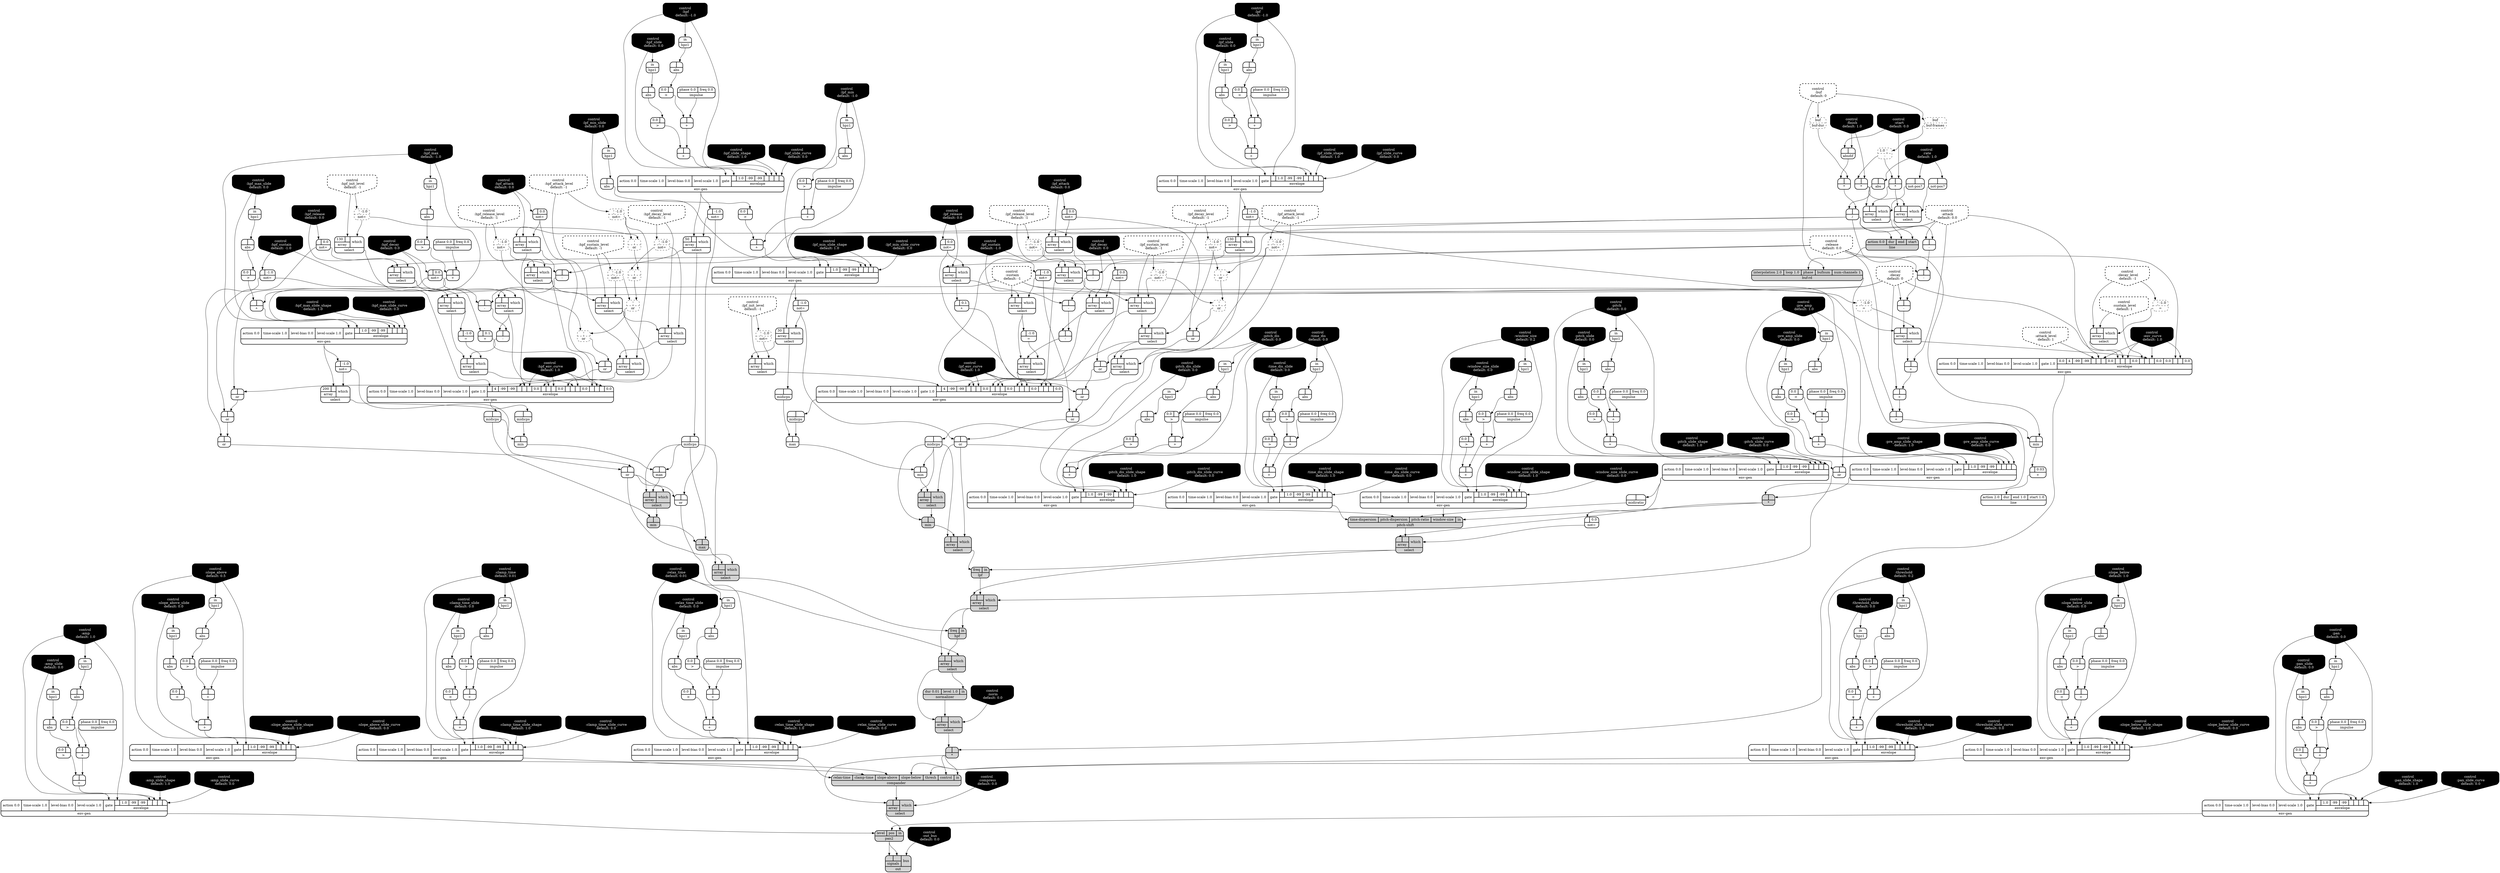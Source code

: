 digraph synthdef {
191 [label = "{{ <b> |<a> } |<__UG_NAME__>* }" style="bold, rounded" shape=record rankdir=LR];
308 [label = "{{ <b> |<a> } |<__UG_NAME__>* }" style="bold, rounded" shape=record rankdir=LR];
309 [label = "{{ <b> |<a> } |<__UG_NAME__>* }" style="bold, rounded" shape=record rankdir=LR];
315 [label = "{{ <b> |<a> } |<__UG_NAME__>* }" style="filled, bold, rounded"  shape=record rankdir=LR];
349 [label = "{{ <b> |<a> } |<__UG_NAME__>* }" style="filled, bold, rounded"  shape=record rankdir=LR];
103 [label = "{{ <b> |<a> } |<__UG_NAME__>+ }" style="bold, rounded" shape=record rankdir=LR];
107 [label = "{{ <b> |<a> } |<__UG_NAME__>+ }" style="bold, rounded" shape=record rankdir=LR];
112 [label = "{{ <b> |<a> } |<__UG_NAME__>+ }" style="bold, rounded" shape=record rankdir=LR];
116 [label = "{{ <b> |<a> } |<__UG_NAME__>+ }" style="bold, rounded" shape=record rankdir=LR];
128 [label = "{{ <b> |<a> } |<__UG_NAME__>+ }" style="bold, rounded" shape=record rankdir=LR];
132 [label = "{{ <b> |<a> } |<__UG_NAME__>+ }" style="bold, rounded" shape=record rankdir=LR];
150 [label = "{{ <b> |<a> } |<__UG_NAME__>+ }" style="bold, rounded" shape=record rankdir=LR];
154 [label = "{{ <b> |<a> } |<__UG_NAME__>+ }" style="bold, rounded" shape=record rankdir=LR];
175 [label = "{{ <b> |<a> } |<__UG_NAME__>+ }" style="bold, rounded" shape=record rankdir=LR];
179 [label = "{{ <b> |<a> } |<__UG_NAME__>+ }" style="bold, rounded" shape=record rankdir=LR];
199 [label = "{{ <b> |<a> 0.1} |<__UG_NAME__>+ }" style="bold, rounded" shape=record rankdir=LR];
215 [label = "{{ <b> |<a> } |<__UG_NAME__>+ }" style="bold, rounded" shape=record rankdir=LR];
223 [label = "{{ <b> |<a> } |<__UG_NAME__>+ }" style="bold, rounded" shape=record rankdir=LR];
224 [label = "{{ <b> |<a> } |<__UG_NAME__>+ }" style="bold, rounded" shape=record rankdir=LR];
231 [label = "{{ <b> |<a> } |<__UG_NAME__>+ }" style="bold, rounded" shape=record rankdir=LR];
235 [label = "{{ <b> |<a> } |<__UG_NAME__>+ }" style="bold, rounded" shape=record rankdir=LR];
242 [label = "{{ <b> |<a> } |<__UG_NAME__>+ }" style="bold, rounded" shape=record rankdir=LR];
244 [label = "{{ <b> |<a> } |<__UG_NAME__>+ }" style="bold, rounded" shape=record rankdir=LR];
248 [label = "{{ <b> |<a> } |<__UG_NAME__>+ }" style="bold, rounded" shape=record rankdir=LR];
262 [label = "{{ <b> |<a> } |<__UG_NAME__>+ }" style="bold, rounded" shape=record rankdir=LR];
266 [label = "{{ <b> |<a> } |<__UG_NAME__>+ }" style="bold, rounded" shape=record rankdir=LR];
302 [label = "{{ <b> |<a> } |<__UG_NAME__>+ }" style="bold, rounded" shape=record rankdir=LR];
306 [label = "{{ <b> |<a> } |<__UG_NAME__>+ }" style="bold, rounded" shape=record rankdir=LR];
334 [label = "{{ <b> |<a> 0.1} |<__UG_NAME__>+ }" style="bold, rounded" shape=record rankdir=LR];
351 [label = "{{ <b> |<a> } |<__UG_NAME__>+ }" style="bold, rounded" shape=record rankdir=LR];
352 [label = "{{ <b> |<a> } |<__UG_NAME__>+ }" style="bold, rounded" shape=record rankdir=LR];
358 [label = "{{ <b> |<a> } |<__UG_NAME__>+ }" style="bold, rounded" shape=record rankdir=LR];
362 [label = "{{ <b> |<a> } |<__UG_NAME__>+ }" style="bold, rounded" shape=record rankdir=LR];
364 [label = "{{ <b> |<a> } |<__UG_NAME__>+ }" style="bold, rounded" shape=record rankdir=LR];
366 [label = "{{ <b> |<a> } |<__UG_NAME__>+ }" style="bold, rounded" shape=record rankdir=LR];
375 [label = "{{ <b> |<a> } |<__UG_NAME__>+ }" style="bold, rounded" shape=record rankdir=LR];
377 [label = "{{ <b> |<a> } |<__UG_NAME__>+ }" style="bold, rounded" shape=record rankdir=LR];
383 [label = "{{ <b> |<a> } |<__UG_NAME__>+ }" style="bold, rounded" shape=record rankdir=LR];
387 [label = "{{ <b> |<a> } |<__UG_NAME__>+ }" style="bold, rounded" shape=record rankdir=LR];
391 [label = "{{ <b> |<a> } |<__UG_NAME__>+ }" style="bold, rounded" shape=record rankdir=LR];
392 [label = "{{ <b> |<a> } |<__UG_NAME__>+ }" style="bold, rounded" shape=record rankdir=LR];
393 [label = "{{ <b> |<a> } |<__UG_NAME__>+ }" style="bold, rounded" shape=record rankdir=LR];
395 [label = "{{ <b> |<a> 0.03} |<__UG_NAME__>+ }" style="bold, rounded" shape=record rankdir=LR];
194 [label = "{{ <b> |<a> } |<__UG_NAME__>- }" style="bold, rounded" shape=record rankdir=LR];
196 [label = "{{ <b> |<a> } |<__UG_NAME__>- }" style="bold, rounded" shape=record rankdir=LR];
197 [label = "{{ <b> |<a> } |<__UG_NAME__>- }" style="bold, rounded" shape=record rankdir=LR];
270 [label = "{{ <b> 1.0|<a> } |<__UG_NAME__>- }" style="dashed, rounded" shape=record rankdir=LR];
279 [label = "{{ <b> |<a> } |<__UG_NAME__>- }" style="bold, rounded" shape=record rankdir=LR];
280 [label = "{{ <b> |<a> } |<__UG_NAME__>- }" style="bold, rounded" shape=record rankdir=LR];
281 [label = "{{ <b> |<a> } |<__UG_NAME__>- }" style="bold, rounded" shape=record rankdir=LR];
329 [label = "{{ <b> |<a> } |<__UG_NAME__>- }" style="bold, rounded" shape=record rankdir=LR];
331 [label = "{{ <b> |<a> } |<__UG_NAME__>- }" style="bold, rounded" shape=record rankdir=LR];
332 [label = "{{ <b> |<a> } |<__UG_NAME__>- }" style="bold, rounded" shape=record rankdir=LR];
193 [label = "{{ <b> |<a> } |<__UG_NAME__>/ }" style="bold, rounded" shape=record rankdir=LR];
188 [label = "{{ <b> |<a> -1.0} |<__UG_NAME__>= }" style="bold, rounded" shape=record rankdir=LR];
276 [label = "{{ <b> |<a> -1.0} |<__UG_NAME__>= }" style="dashed, rounded" shape=record rankdir=LR];
278 [label = "{{ <b> |<a> -1.0} |<__UG_NAME__>= }" style="dashed, rounded" shape=record rankdir=LR];
328 [label = "{{ <b> |<a> -1.0} |<__UG_NAME__>= }" style="bold, rounded" shape=record rankdir=LR];
102 [label = "{{ <b> 0.0|<a> } |<__UG_NAME__>\> }" style="bold, rounded" shape=record rankdir=LR];
106 [label = "{{ <b> 0.0|<a> } |<__UG_NAME__>\> }" style="bold, rounded" shape=record rankdir=LR];
111 [label = "{{ <b> 0.0|<a> } |<__UG_NAME__>\> }" style="bold, rounded" shape=record rankdir=LR];
115 [label = "{{ <b> 0.0|<a> } |<__UG_NAME__>\> }" style="bold, rounded" shape=record rankdir=LR];
127 [label = "{{ <b> 0.0|<a> } |<__UG_NAME__>\> }" style="bold, rounded" shape=record rankdir=LR];
131 [label = "{{ <b> 0.0|<a> } |<__UG_NAME__>\> }" style="bold, rounded" shape=record rankdir=LR];
149 [label = "{{ <b> 0.0|<a> } |<__UG_NAME__>\> }" style="bold, rounded" shape=record rankdir=LR];
153 [label = "{{ <b> 0.0|<a> } |<__UG_NAME__>\> }" style="bold, rounded" shape=record rankdir=LR];
174 [label = "{{ <b> 0.0|<a> } |<__UG_NAME__>\> }" style="bold, rounded" shape=record rankdir=LR];
178 [label = "{{ <b> 0.0|<a> } |<__UG_NAME__>\> }" style="bold, rounded" shape=record rankdir=LR];
210 [label = "{{ <b> 0.0|<a> } |<__UG_NAME__>\> }" style="bold, rounded" shape=record rankdir=LR];
214 [label = "{{ <b> 0.0|<a> } |<__UG_NAME__>\> }" style="bold, rounded" shape=record rankdir=LR];
218 [label = "{{ <b> 0.0|<a> } |<__UG_NAME__>\> }" style="bold, rounded" shape=record rankdir=LR];
222 [label = "{{ <b> 0.0|<a> } |<__UG_NAME__>\> }" style="bold, rounded" shape=record rankdir=LR];
230 [label = "{{ <b> 0.0|<a> } |<__UG_NAME__>\> }" style="bold, rounded" shape=record rankdir=LR];
234 [label = "{{ <b> 0.0|<a> } |<__UG_NAME__>\> }" style="bold, rounded" shape=record rankdir=LR];
241 [label = "{{ <b> 0.0|<a> } |<__UG_NAME__>\> }" style="bold, rounded" shape=record rankdir=LR];
243 [label = "{{ <b> 0.0|<a> } |<__UG_NAME__>\> }" style="bold, rounded" shape=record rankdir=LR];
247 [label = "{{ <b> 0.0|<a> } |<__UG_NAME__>\> }" style="bold, rounded" shape=record rankdir=LR];
253 [label = "{{ <b> 0.0|<a> } |<__UG_NAME__>\> }" style="bold, rounded" shape=record rankdir=LR];
257 [label = "{{ <b> 0.0|<a> } |<__UG_NAME__>\> }" style="bold, rounded" shape=record rankdir=LR];
261 [label = "{{ <b> 0.0|<a> } |<__UG_NAME__>\> }" style="bold, rounded" shape=record rankdir=LR];
265 [label = "{{ <b> 0.0|<a> } |<__UG_NAME__>\> }" style="bold, rounded" shape=record rankdir=LR];
301 [label = "{{ <b> 0.0|<a> } |<__UG_NAME__>\> }" style="bold, rounded" shape=record rankdir=LR];
305 [label = "{{ <b> 0.0|<a> } |<__UG_NAME__>\> }" style="bold, rounded" shape=record rankdir=LR];
357 [label = "{{ <b> 0.0|<a> } |<__UG_NAME__>\> }" style="bold, rounded" shape=record rankdir=LR];
361 [label = "{{ <b> 0.0|<a> } |<__UG_NAME__>\> }" style="bold, rounded" shape=record rankdir=LR];
365 [label = "{{ <b> 0.0|<a> } |<__UG_NAME__>\> }" style="bold, rounded" shape=record rankdir=LR];
374 [label = "{{ <b> 0.0|<a> } |<__UG_NAME__>\> }" style="bold, rounded" shape=record rankdir=LR];
376 [label = "{{ <b> 0.0|<a> } |<__UG_NAME__>\> }" style="bold, rounded" shape=record rankdir=LR];
382 [label = "{{ <b> 0.0|<a> } |<__UG_NAME__>\> }" style="bold, rounded" shape=record rankdir=LR];
386 [label = "{{ <b> 0.0|<a> } |<__UG_NAME__>\> }" style="bold, rounded" shape=record rankdir=LR];
101 [label = "{{ <b> |<a> } |<__UG_NAME__>abs }" style="bold, rounded" shape=record rankdir=LR];
105 [label = "{{ <b> |<a> } |<__UG_NAME__>abs }" style="bold, rounded" shape=record rankdir=LR];
110 [label = "{{ <b> |<a> } |<__UG_NAME__>abs }" style="bold, rounded" shape=record rankdir=LR];
114 [label = "{{ <b> |<a> } |<__UG_NAME__>abs }" style="bold, rounded" shape=record rankdir=LR];
126 [label = "{{ <b> |<a> } |<__UG_NAME__>abs }" style="bold, rounded" shape=record rankdir=LR];
130 [label = "{{ <b> |<a> } |<__UG_NAME__>abs }" style="bold, rounded" shape=record rankdir=LR];
141 [label = "{{ <b> |<a> } |<__UG_NAME__>abs }" style="bold, rounded" shape=record rankdir=LR];
143 [label = "{{ <b> |<a> } |<__UG_NAME__>abs }" style="bold, rounded" shape=record rankdir=LR];
145 [label = "{{ <b> |<a> } |<__UG_NAME__>abs }" style="bold, rounded" shape=record rankdir=LR];
148 [label = "{{ <b> |<a> } |<__UG_NAME__>abs }" style="bold, rounded" shape=record rankdir=LR];
152 [label = "{{ <b> |<a> } |<__UG_NAME__>abs }" style="bold, rounded" shape=record rankdir=LR];
173 [label = "{{ <b> |<a> } |<__UG_NAME__>abs }" style="bold, rounded" shape=record rankdir=LR];
177 [label = "{{ <b> |<a> } |<__UG_NAME__>abs }" style="bold, rounded" shape=record rankdir=LR];
192 [label = "{{ <b> |<a> } |<__UG_NAME__>abs }" style="bold, rounded" shape=record rankdir=LR];
209 [label = "{{ <b> |<a> } |<__UG_NAME__>abs }" style="bold, rounded" shape=record rankdir=LR];
213 [label = "{{ <b> |<a> } |<__UG_NAME__>abs }" style="bold, rounded" shape=record rankdir=LR];
217 [label = "{{ <b> |<a> } |<__UG_NAME__>abs }" style="bold, rounded" shape=record rankdir=LR];
229 [label = "{{ <b> |<a> } |<__UG_NAME__>abs }" style="bold, rounded" shape=record rankdir=LR];
233 [label = "{{ <b> |<a> } |<__UG_NAME__>abs }" style="bold, rounded" shape=record rankdir=LR];
240 [label = "{{ <b> |<a> } |<__UG_NAME__>abs }" style="bold, rounded" shape=record rankdir=LR];
246 [label = "{{ <b> |<a> } |<__UG_NAME__>abs }" style="bold, rounded" shape=record rankdir=LR];
252 [label = "{{ <b> |<a> } |<__UG_NAME__>abs }" style="bold, rounded" shape=record rankdir=LR];
256 [label = "{{ <b> |<a> } |<__UG_NAME__>abs }" style="bold, rounded" shape=record rankdir=LR];
260 [label = "{{ <b> |<a> } |<__UG_NAME__>abs }" style="bold, rounded" shape=record rankdir=LR];
264 [label = "{{ <b> |<a> } |<__UG_NAME__>abs }" style="bold, rounded" shape=record rankdir=LR];
275 [label = "{{ <b> |<a> } |<__UG_NAME__>abs }" style="bold, rounded" shape=record rankdir=LR];
300 [label = "{{ <b> |<a> } |<__UG_NAME__>abs }" style="bold, rounded" shape=record rankdir=LR];
304 [label = "{{ <b> |<a> } |<__UG_NAME__>abs }" style="bold, rounded" shape=record rankdir=LR];
356 [label = "{{ <b> |<a> } |<__UG_NAME__>abs }" style="bold, rounded" shape=record rankdir=LR];
360 [label = "{{ <b> |<a> } |<__UG_NAME__>abs }" style="bold, rounded" shape=record rankdir=LR];
373 [label = "{{ <b> |<a> } |<__UG_NAME__>abs }" style="bold, rounded" shape=record rankdir=LR];
381 [label = "{{ <b> |<a> } |<__UG_NAME__>abs }" style="bold, rounded" shape=record rankdir=LR];
385 [label = "{{ <b> |<a> } |<__UG_NAME__>abs }" style="bold, rounded" shape=record rankdir=LR];
190 [label = "{{ <b> |<a> } |<__UG_NAME__>absdif }" style="bold, rounded" shape=record rankdir=LR];
189 [label = "{{ <buf> buf} |<__UG_NAME__>buf-dur }" style="dashed, rounded" shape=record rankdir=LR];
269 [label = "{{ <buf> buf} |<__UG_NAME__>buf-frames }" style="dashed, rounded" shape=record rankdir=LR];
314 [label = "{{ <interpolation> interpolation 2.0|<loop> loop 1.0|<phase> phase|<bufnum> bufnum|<num____channels> num-channels 1} |<__UG_NAME__>buf-rd }" style="filled, bold, rounded"  shape=record rankdir=LR];
369 [label = "{{ <relax____time> relax-time|<clamp____time> clamp-time|<slope____above> slope-above|<slope____below> slope-below|<thresh> thresh|<control> control|<in> in} |<__UG_NAME__>compander }" style="filled, bold, rounded"  shape=record rankdir=LR];
0 [label = "control
 :buf
 default: 0" shape=invhouse style="rounded, dashed, filled, bold" fillcolor=white fontcolor=black ]; 
1 [label = "control
 :attack
 default: 0.0" shape=invhouse style="rounded, dashed, filled, bold" fillcolor=white fontcolor=black ]; 
2 [label = "control
 :decay
 default: 0" shape=invhouse style="rounded, dashed, filled, bold" fillcolor=white fontcolor=black ]; 
3 [label = "control
 :sustain
 default: -1" shape=invhouse style="rounded, dashed, filled, bold" fillcolor=white fontcolor=black ]; 
4 [label = "control
 :release
 default: 0.0" shape=invhouse style="rounded, dashed, filled, bold" fillcolor=white fontcolor=black ]; 
5 [label = "control
 :attack_level
 default: 1" shape=invhouse style="rounded, dashed, filled, bold" fillcolor=white fontcolor=black ]; 
6 [label = "control
 :decay_level
 default: -1" shape=invhouse style="rounded, dashed, filled, bold" fillcolor=white fontcolor=black ]; 
7 [label = "control
 :sustain_level
 default: 1" shape=invhouse style="rounded, dashed, filled, bold" fillcolor=white fontcolor=black ]; 
8 [label = "control
 :lpf_init_level
 default: -1" shape=invhouse style="rounded, dashed, filled, bold" fillcolor=white fontcolor=black ]; 
9 [label = "control
 :lpf_attack_level
 default: -1" shape=invhouse style="rounded, dashed, filled, bold" fillcolor=white fontcolor=black ]; 
10 [label = "control
 :lpf_decay_level
 default: -1" shape=invhouse style="rounded, dashed, filled, bold" fillcolor=white fontcolor=black ]; 
11 [label = "control
 :lpf_sustain_level
 default: -1" shape=invhouse style="rounded, dashed, filled, bold" fillcolor=white fontcolor=black ]; 
12 [label = "control
 :lpf_release_level
 default: -1" shape=invhouse style="rounded, dashed, filled, bold" fillcolor=white fontcolor=black ]; 
13 [label = "control
 :hpf_init_level
 default: -1" shape=invhouse style="rounded, dashed, filled, bold" fillcolor=white fontcolor=black ]; 
14 [label = "control
 :hpf_attack_level
 default: -1" shape=invhouse style="rounded, dashed, filled, bold" fillcolor=white fontcolor=black ]; 
15 [label = "control
 :hpf_decay_level
 default: -1" shape=invhouse style="rounded, dashed, filled, bold" fillcolor=white fontcolor=black ]; 
16 [label = "control
 :hpf_sustain_level
 default: -1" shape=invhouse style="rounded, dashed, filled, bold" fillcolor=white fontcolor=black ]; 
17 [label = "control
 :hpf_release_level
 default: -1" shape=invhouse style="rounded, dashed, filled, bold" fillcolor=white fontcolor=black ]; 
18 [label = "control
 :amp
 default: 1.0" shape=invhouse style="rounded, filled, bold" fillcolor=black fontcolor=white ]; 
19 [label = "control
 :amp_slide
 default: 0.0" shape=invhouse style="rounded, filled, bold" fillcolor=black fontcolor=white ]; 
20 [label = "control
 :amp_slide_shape
 default: 1.0" shape=invhouse style="rounded, filled, bold" fillcolor=black fontcolor=white ]; 
21 [label = "control
 :amp_slide_curve
 default: 0.0" shape=invhouse style="rounded, filled, bold" fillcolor=black fontcolor=white ]; 
22 [label = "control
 :pan
 default: 0.0" shape=invhouse style="rounded, filled, bold" fillcolor=black fontcolor=white ]; 
23 [label = "control
 :pan_slide
 default: 0.0" shape=invhouse style="rounded, filled, bold" fillcolor=black fontcolor=white ]; 
24 [label = "control
 :pan_slide_shape
 default: 1.0" shape=invhouse style="rounded, filled, bold" fillcolor=black fontcolor=white ]; 
25 [label = "control
 :pan_slide_curve
 default: 0.0" shape=invhouse style="rounded, filled, bold" fillcolor=black fontcolor=white ]; 
26 [label = "control
 :env_curve
 default: 1.0" shape=invhouse style="rounded, filled, bold" fillcolor=black fontcolor=white ]; 
27 [label = "control
 :rate
 default: 1.0" shape=invhouse style="rounded, filled, bold" fillcolor=black fontcolor=white ]; 
28 [label = "control
 :start
 default: 0.0" shape=invhouse style="rounded, filled, bold" fillcolor=black fontcolor=white ]; 
29 [label = "control
 :finish
 default: 1.0" shape=invhouse style="rounded, filled, bold" fillcolor=black fontcolor=white ]; 
30 [label = "control
 :lpf
 default: -1.0" shape=invhouse style="rounded, filled, bold" fillcolor=black fontcolor=white ]; 
31 [label = "control
 :lpf_slide
 default: 0.0" shape=invhouse style="rounded, filled, bold" fillcolor=black fontcolor=white ]; 
32 [label = "control
 :lpf_slide_shape
 default: 1.0" shape=invhouse style="rounded, filled, bold" fillcolor=black fontcolor=white ]; 
33 [label = "control
 :lpf_slide_curve
 default: 0.0" shape=invhouse style="rounded, filled, bold" fillcolor=black fontcolor=white ]; 
34 [label = "control
 :lpf_attack
 default: 0.0" shape=invhouse style="rounded, filled, bold" fillcolor=black fontcolor=white ]; 
35 [label = "control
 :lpf_sustain
 default: -1.0" shape=invhouse style="rounded, filled, bold" fillcolor=black fontcolor=white ]; 
36 [label = "control
 :lpf_decay
 default: 0.0" shape=invhouse style="rounded, filled, bold" fillcolor=black fontcolor=white ]; 
37 [label = "control
 :lpf_release
 default: 0.0" shape=invhouse style="rounded, filled, bold" fillcolor=black fontcolor=white ]; 
38 [label = "control
 :lpf_min
 default: -1.0" shape=invhouse style="rounded, filled, bold" fillcolor=black fontcolor=white ]; 
39 [label = "control
 :lpf_min_slide
 default: 0.0" shape=invhouse style="rounded, filled, bold" fillcolor=black fontcolor=white ]; 
40 [label = "control
 :lpf_min_slide_shape
 default: 1.0" shape=invhouse style="rounded, filled, bold" fillcolor=black fontcolor=white ]; 
41 [label = "control
 :lpf_min_slide_curve
 default: 0.0" shape=invhouse style="rounded, filled, bold" fillcolor=black fontcolor=white ]; 
42 [label = "control
 :lpf_env_curve
 default: 1.0" shape=invhouse style="rounded, filled, bold" fillcolor=black fontcolor=white ]; 
43 [label = "control
 :hpf
 default: -1.0" shape=invhouse style="rounded, filled, bold" fillcolor=black fontcolor=white ]; 
44 [label = "control
 :hpf_slide
 default: 0.0" shape=invhouse style="rounded, filled, bold" fillcolor=black fontcolor=white ]; 
45 [label = "control
 :hpf_slide_shape
 default: 1.0" shape=invhouse style="rounded, filled, bold" fillcolor=black fontcolor=white ]; 
46 [label = "control
 :hpf_slide_curve
 default: 0.0" shape=invhouse style="rounded, filled, bold" fillcolor=black fontcolor=white ]; 
47 [label = "control
 :hpf_max
 default: -1.0" shape=invhouse style="rounded, filled, bold" fillcolor=black fontcolor=white ]; 
48 [label = "control
 :hpf_max_slide
 default: 0.0" shape=invhouse style="rounded, filled, bold" fillcolor=black fontcolor=white ]; 
49 [label = "control
 :hpf_max_slide_shape
 default: 1.0" shape=invhouse style="rounded, filled, bold" fillcolor=black fontcolor=white ]; 
50 [label = "control
 :hpf_max_slide_curve
 default: 0.0" shape=invhouse style="rounded, filled, bold" fillcolor=black fontcolor=white ]; 
51 [label = "control
 :hpf_attack
 default: 0.0" shape=invhouse style="rounded, filled, bold" fillcolor=black fontcolor=white ]; 
52 [label = "control
 :hpf_sustain
 default: -1.0" shape=invhouse style="rounded, filled, bold" fillcolor=black fontcolor=white ]; 
53 [label = "control
 :hpf_decay
 default: 0.0" shape=invhouse style="rounded, filled, bold" fillcolor=black fontcolor=white ]; 
54 [label = "control
 :hpf_release
 default: 0.0" shape=invhouse style="rounded, filled, bold" fillcolor=black fontcolor=white ]; 
55 [label = "control
 :hpf_env_curve
 default: 1.0" shape=invhouse style="rounded, filled, bold" fillcolor=black fontcolor=white ]; 
56 [label = "control
 :norm
 default: 0.0" shape=invhouse style="rounded, filled, bold" fillcolor=black fontcolor=white ]; 
57 [label = "control
 :pitch
 default: 0.0" shape=invhouse style="rounded, filled, bold" fillcolor=black fontcolor=white ]; 
58 [label = "control
 :pitch_slide
 default: 0.0" shape=invhouse style="rounded, filled, bold" fillcolor=black fontcolor=white ]; 
59 [label = "control
 :pitch_slide_shape
 default: 1.0" shape=invhouse style="rounded, filled, bold" fillcolor=black fontcolor=white ]; 
60 [label = "control
 :pitch_slide_curve
 default: 0.0" shape=invhouse style="rounded, filled, bold" fillcolor=black fontcolor=white ]; 
61 [label = "control
 :window_size
 default: 0.2" shape=invhouse style="rounded, filled, bold" fillcolor=black fontcolor=white ]; 
62 [label = "control
 :window_size_slide
 default: 0.0" shape=invhouse style="rounded, filled, bold" fillcolor=black fontcolor=white ]; 
63 [label = "control
 :window_size_slide_shape
 default: 1.0" shape=invhouse style="rounded, filled, bold" fillcolor=black fontcolor=white ]; 
64 [label = "control
 :window_size_slide_curve
 default: 0.0" shape=invhouse style="rounded, filled, bold" fillcolor=black fontcolor=white ]; 
65 [label = "control
 :pitch_dis
 default: 0.0" shape=invhouse style="rounded, filled, bold" fillcolor=black fontcolor=white ]; 
66 [label = "control
 :pitch_dis_slide
 default: 0.0" shape=invhouse style="rounded, filled, bold" fillcolor=black fontcolor=white ]; 
67 [label = "control
 :pitch_dis_slide_shape
 default: 1.0" shape=invhouse style="rounded, filled, bold" fillcolor=black fontcolor=white ]; 
68 [label = "control
 :pitch_dis_slide_curve
 default: 0.0" shape=invhouse style="rounded, filled, bold" fillcolor=black fontcolor=white ]; 
69 [label = "control
 :time_dis
 default: 0.0" shape=invhouse style="rounded, filled, bold" fillcolor=black fontcolor=white ]; 
70 [label = "control
 :time_dis_slide
 default: 0.0" shape=invhouse style="rounded, filled, bold" fillcolor=black fontcolor=white ]; 
71 [label = "control
 :time_dis_slide_shape
 default: 1.0" shape=invhouse style="rounded, filled, bold" fillcolor=black fontcolor=white ]; 
72 [label = "control
 :time_dis_slide_curve
 default: 0.0" shape=invhouse style="rounded, filled, bold" fillcolor=black fontcolor=white ]; 
73 [label = "control
 :compress
 default: 0.0" shape=invhouse style="rounded, filled, bold" fillcolor=black fontcolor=white ]; 
74 [label = "control
 :pre_amp
 default: 1.0" shape=invhouse style="rounded, filled, bold" fillcolor=black fontcolor=white ]; 
75 [label = "control
 :pre_amp_slide
 default: 0.0" shape=invhouse style="rounded, filled, bold" fillcolor=black fontcolor=white ]; 
76 [label = "control
 :pre_amp_slide_shape
 default: 1.0" shape=invhouse style="rounded, filled, bold" fillcolor=black fontcolor=white ]; 
77 [label = "control
 :pre_amp_slide_curve
 default: 0.0" shape=invhouse style="rounded, filled, bold" fillcolor=black fontcolor=white ]; 
78 [label = "control
 :threshold
 default: 0.2" shape=invhouse style="rounded, filled, bold" fillcolor=black fontcolor=white ]; 
79 [label = "control
 :threshold_slide
 default: 0.0" shape=invhouse style="rounded, filled, bold" fillcolor=black fontcolor=white ]; 
80 [label = "control
 :threshold_slide_shape
 default: 1.0" shape=invhouse style="rounded, filled, bold" fillcolor=black fontcolor=white ]; 
81 [label = "control
 :threshold_slide_curve
 default: 0.0" shape=invhouse style="rounded, filled, bold" fillcolor=black fontcolor=white ]; 
82 [label = "control
 :clamp_time
 default: 0.01" shape=invhouse style="rounded, filled, bold" fillcolor=black fontcolor=white ]; 
83 [label = "control
 :clamp_time_slide
 default: 0.0" shape=invhouse style="rounded, filled, bold" fillcolor=black fontcolor=white ]; 
84 [label = "control
 :clamp_time_slide_shape
 default: 1.0" shape=invhouse style="rounded, filled, bold" fillcolor=black fontcolor=white ]; 
85 [label = "control
 :clamp_time_slide_curve
 default: 0.0" shape=invhouse style="rounded, filled, bold" fillcolor=black fontcolor=white ]; 
86 [label = "control
 :slope_above
 default: 0.5" shape=invhouse style="rounded, filled, bold" fillcolor=black fontcolor=white ]; 
87 [label = "control
 :slope_above_slide
 default: 0.0" shape=invhouse style="rounded, filled, bold" fillcolor=black fontcolor=white ]; 
88 [label = "control
 :slope_above_slide_shape
 default: 1.0" shape=invhouse style="rounded, filled, bold" fillcolor=black fontcolor=white ]; 
89 [label = "control
 :slope_above_slide_curve
 default: 0.0" shape=invhouse style="rounded, filled, bold" fillcolor=black fontcolor=white ]; 
90 [label = "control
 :slope_below
 default: 1.0" shape=invhouse style="rounded, filled, bold" fillcolor=black fontcolor=white ]; 
91 [label = "control
 :slope_below_slide
 default: 0.0" shape=invhouse style="rounded, filled, bold" fillcolor=black fontcolor=white ]; 
92 [label = "control
 :slope_below_slide_shape
 default: 1.0" shape=invhouse style="rounded, filled, bold" fillcolor=black fontcolor=white ]; 
93 [label = "control
 :slope_below_slide_curve
 default: 0.0" shape=invhouse style="rounded, filled, bold" fillcolor=black fontcolor=white ]; 
94 [label = "control
 :relax_time
 default: 0.01" shape=invhouse style="rounded, filled, bold" fillcolor=black fontcolor=white ]; 
95 [label = "control
 :relax_time_slide
 default: 0.0" shape=invhouse style="rounded, filled, bold" fillcolor=black fontcolor=white ]; 
96 [label = "control
 :relax_time_slide_shape
 default: 1.0" shape=invhouse style="rounded, filled, bold" fillcolor=black fontcolor=white ]; 
97 [label = "control
 :relax_time_slide_curve
 default: 0.0" shape=invhouse style="rounded, filled, bold" fillcolor=black fontcolor=white ]; 
98 [label = "control
 :out_bus
 default: 0.0" shape=invhouse style="rounded, filled, bold" fillcolor=black fontcolor=white ]; 
117 [label = "{{ <action> action 0.0|<time____scale> time-scale 1.0|<level____bias> level-bias 0.0|<level____scale> level-scale 1.0|<gate> gate|{{<envelope___control___0>|1.0|-99|-99|<envelope___control___4>|<envelope___control___5>|<envelope___control___6>|<envelope___control___7>}|envelope}} |<__UG_NAME__>env-gen }" style="bold, rounded" shape=record rankdir=LR];
133 [label = "{{ <action> action 0.0|<time____scale> time-scale 1.0|<level____bias> level-bias 0.0|<level____scale> level-scale 1.0|<gate> gate|{{<envelope___control___0>|1.0|-99|-99|<envelope___control___4>|<envelope___control___5>|<envelope___control___6>|<envelope___control___7>}|envelope}} |<__UG_NAME__>env-gen }" style="bold, rounded" shape=record rankdir=LR];
155 [label = "{{ <action> action 0.0|<time____scale> time-scale 1.0|<level____bias> level-bias 0.0|<level____scale> level-scale 1.0|<gate> gate|{{<envelope___control___0>|1.0|-99|-99|<envelope___control___4>|<envelope___control___5>|<envelope___control___6>|<envelope___control___7>}|envelope}} |<__UG_NAME__>env-gen }" style="bold, rounded" shape=record rankdir=LR];
180 [label = "{{ <action> action 0.0|<time____scale> time-scale 1.0|<level____bias> level-bias 0.0|<level____scale> level-scale 1.0|<gate> gate|{{<envelope___control___0>|1.0|-99|-99|<envelope___control___4>|<envelope___control___5>|<envelope___control___6>|<envelope___control___7>}|envelope}} |<__UG_NAME__>env-gen }" style="bold, rounded" shape=record rankdir=LR];
200 [label = "{{ <action> action 0.0|<time____scale> time-scale 1.0|<level____bias> level-bias 0.0|<level____scale> level-scale 1.0|<gate> gate 1.0|{{<envelope___select___0>|4|-99|-99|<envelope___select___4>|<envelope___select___5>|<envelope___control___6>|0.0|<envelope___select___8>|<envelope___select___9>|<envelope___control___10>|0.0|<envelope___select___12>|<envelope___select___13>|<envelope___control___14>|0.0|<envelope___select___16>|<envelope___binary____op____u____gen___17>|<envelope___control___18>|0.0}|envelope}} |<__UG_NAME__>env-gen }" style="bold, rounded" shape=record rankdir=LR];
237 [label = "{{ <action> action 0.0|<time____scale> time-scale 1.0|<level____bias> level-bias 0.0|<level____scale> level-scale 1.0|<gate> gate|{{<envelope___control___0>|1.0|-99|-99|<envelope___control___4>|<envelope___control___5>|<envelope___control___6>|<envelope___control___7>}|envelope}} |<__UG_NAME__>env-gen }" style="bold, rounded" shape=record rankdir=LR];
249 [label = "{{ <action> action 0.0|<time____scale> time-scale 1.0|<level____bias> level-bias 0.0|<level____scale> level-scale 1.0|<gate> gate|{{<envelope___control___0>|1.0|-99|-99|<envelope___control___4>|<envelope___control___5>|<envelope___control___6>|<envelope___control___7>}|envelope}} |<__UG_NAME__>env-gen }" style="bold, rounded" shape=record rankdir=LR];
267 [label = "{{ <action> action 0.0|<time____scale> time-scale 1.0|<level____bias> level-bias 0.0|<level____scale> level-scale 1.0|<gate> gate|{{<envelope___control___0>|1.0|-99|-99|<envelope___control___4>|<envelope___control___5>|<envelope___control___6>|<envelope___control___7>}|envelope}} |<__UG_NAME__>env-gen }" style="bold, rounded" shape=record rankdir=LR];
283 [label = "{{ <action> action 0.0|<time____scale> time-scale 1.0|<level____bias> level-bias 0.0|<level____scale> level-scale 1.0|<gate> gate 1.0|{{0.0|4|-99|-99|<envelope___control___4>|<envelope___control___5>|<envelope___control___6>|0.0|<envelope___select___8>|<envelope___control___9>|<envelope___control___10>|0.0|<envelope___control___12>|<envelope___select___13>|<envelope___control___14>|0.0|0.0|<envelope___control___17>|<envelope___control___18>|0.0}|envelope}} |<__UG_NAME__>env-gen }" style="bold, rounded" shape=record rankdir=LR];
307 [label = "{{ <action> action 0.0|<time____scale> time-scale 1.0|<level____bias> level-bias 0.0|<level____scale> level-scale 1.0|<gate> gate|{{<envelope___control___0>|1.0|-99|-99|<envelope___control___4>|<envelope___control___5>|<envelope___control___6>|<envelope___control___7>}|envelope}} |<__UG_NAME__>env-gen }" style="bold, rounded" shape=record rankdir=LR];
316 [label = "{{ <action> action 0.0|<time____scale> time-scale 1.0|<level____bias> level-bias 0.0|<level____scale> level-scale 1.0|<gate> gate|{{<envelope___control___0>|1.0|-99|-99|<envelope___control___4>|<envelope___control___5>|<envelope___control___6>|<envelope___control___7>}|envelope}} |<__UG_NAME__>env-gen }" style="bold, rounded" shape=record rankdir=LR];
317 [label = "{{ <action> action 0.0|<time____scale> time-scale 1.0|<level____bias> level-bias 0.0|<level____scale> level-scale 1.0|<gate> gate|{{<envelope___control___0>|1.0|-99|-99|<envelope___control___4>|<envelope___control___5>|<envelope___control___6>|<envelope___control___7>}|envelope}} |<__UG_NAME__>env-gen }" style="bold, rounded" shape=record rankdir=LR];
335 [label = "{{ <action> action 0.0|<time____scale> time-scale 1.0|<level____bias> level-bias 0.0|<level____scale> level-scale 1.0|<gate> gate 1.0|{{<envelope___select___0>|4|-99|-99|<envelope___select___4>|<envelope___select___5>|<envelope___control___6>|0.0|<envelope___select___8>|<envelope___select___9>|<envelope___control___10>|0.0|<envelope___select___12>|<envelope___select___13>|<envelope___control___14>|0.0|<envelope___select___16>|<envelope___binary____op____u____gen___17>|<envelope___control___18>|0.0}|envelope}} |<__UG_NAME__>env-gen }" style="bold, rounded" shape=record rankdir=LR];
353 [label = "{{ <action> action 0.0|<time____scale> time-scale 1.0|<level____bias> level-bias 0.0|<level____scale> level-scale 1.0|<gate> gate|{{<envelope___control___0>|1.0|-99|-99|<envelope___control___4>|<envelope___control___5>|<envelope___control___6>|<envelope___control___7>}|envelope}} |<__UG_NAME__>env-gen }" style="bold, rounded" shape=record rankdir=LR];
363 [label = "{{ <action> action 0.0|<time____scale> time-scale 1.0|<level____bias> level-bias 0.0|<level____scale> level-scale 1.0|<gate> gate|{{<envelope___control___0>|1.0|-99|-99|<envelope___control___4>|<envelope___control___5>|<envelope___control___6>|<envelope___control___7>}|envelope}} |<__UG_NAME__>env-gen }" style="bold, rounded" shape=record rankdir=LR];
367 [label = "{{ <action> action 0.0|<time____scale> time-scale 1.0|<level____bias> level-bias 0.0|<level____scale> level-scale 1.0|<gate> gate|{{<envelope___control___0>|1.0|-99|-99|<envelope___control___4>|<envelope___control___5>|<envelope___control___6>|<envelope___control___7>}|envelope}} |<__UG_NAME__>env-gen }" style="bold, rounded" shape=record rankdir=LR];
368 [label = "{{ <action> action 0.0|<time____scale> time-scale 1.0|<level____bias> level-bias 0.0|<level____scale> level-scale 1.0|<gate> gate|{{<envelope___control___0>|1.0|-99|-99|<envelope___control___4>|<envelope___control___5>|<envelope___control___6>|<envelope___control___7>}|envelope}} |<__UG_NAME__>env-gen }" style="bold, rounded" shape=record rankdir=LR];
378 [label = "{{ <action> action 0.0|<time____scale> time-scale 1.0|<level____bias> level-bias 0.0|<level____scale> level-scale 1.0|<gate> gate|{{<envelope___control___0>|1.0|-99|-99|<envelope___control___4>|<envelope___control___5>|<envelope___control___6>|<envelope___control___7>}|envelope}} |<__UG_NAME__>env-gen }" style="bold, rounded" shape=record rankdir=LR];
388 [label = "{{ <action> action 0.0|<time____scale> time-scale 1.0|<level____bias> level-bias 0.0|<level____scale> level-scale 1.0|<gate> gate|{{<envelope___control___0>|1.0|-99|-99|<envelope___control___4>|<envelope___control___5>|<envelope___control___6>|<envelope___control___7>}|envelope}} |<__UG_NAME__>env-gen }" style="bold, rounded" shape=record rankdir=LR];
345 [label = "{{ <freq> freq|<in> in} |<__UG_NAME__>hpf }" style="filled, bold, rounded"  shape=record rankdir=LR];
100 [label = "{{ <in> in} |<__UG_NAME__>hpz1 }" style="bold, rounded" shape=record rankdir=LR];
104 [label = "{{ <in> in} |<__UG_NAME__>hpz1 }" style="bold, rounded" shape=record rankdir=LR];
109 [label = "{{ <in> in} |<__UG_NAME__>hpz1 }" style="bold, rounded" shape=record rankdir=LR];
113 [label = "{{ <in> in} |<__UG_NAME__>hpz1 }" style="bold, rounded" shape=record rankdir=LR];
125 [label = "{{ <in> in} |<__UG_NAME__>hpz1 }" style="bold, rounded" shape=record rankdir=LR];
129 [label = "{{ <in> in} |<__UG_NAME__>hpz1 }" style="bold, rounded" shape=record rankdir=LR];
140 [label = "{{ <in> in} |<__UG_NAME__>hpz1 }" style="bold, rounded" shape=record rankdir=LR];
142 [label = "{{ <in> in} |<__UG_NAME__>hpz1 }" style="bold, rounded" shape=record rankdir=LR];
144 [label = "{{ <in> in} |<__UG_NAME__>hpz1 }" style="bold, rounded" shape=record rankdir=LR];
147 [label = "{{ <in> in} |<__UG_NAME__>hpz1 }" style="bold, rounded" shape=record rankdir=LR];
151 [label = "{{ <in> in} |<__UG_NAME__>hpz1 }" style="bold, rounded" shape=record rankdir=LR];
172 [label = "{{ <in> in} |<__UG_NAME__>hpz1 }" style="bold, rounded" shape=record rankdir=LR];
176 [label = "{{ <in> in} |<__UG_NAME__>hpz1 }" style="bold, rounded" shape=record rankdir=LR];
208 [label = "{{ <in> in} |<__UG_NAME__>hpz1 }" style="bold, rounded" shape=record rankdir=LR];
212 [label = "{{ <in> in} |<__UG_NAME__>hpz1 }" style="bold, rounded" shape=record rankdir=LR];
216 [label = "{{ <in> in} |<__UG_NAME__>hpz1 }" style="bold, rounded" shape=record rankdir=LR];
228 [label = "{{ <in> in} |<__UG_NAME__>hpz1 }" style="bold, rounded" shape=record rankdir=LR];
232 [label = "{{ <in> in} |<__UG_NAME__>hpz1 }" style="bold, rounded" shape=record rankdir=LR];
239 [label = "{{ <in> in} |<__UG_NAME__>hpz1 }" style="bold, rounded" shape=record rankdir=LR];
245 [label = "{{ <in> in} |<__UG_NAME__>hpz1 }" style="bold, rounded" shape=record rankdir=LR];
251 [label = "{{ <in> in} |<__UG_NAME__>hpz1 }" style="bold, rounded" shape=record rankdir=LR];
255 [label = "{{ <in> in} |<__UG_NAME__>hpz1 }" style="bold, rounded" shape=record rankdir=LR];
259 [label = "{{ <in> in} |<__UG_NAME__>hpz1 }" style="bold, rounded" shape=record rankdir=LR];
263 [label = "{{ <in> in} |<__UG_NAME__>hpz1 }" style="bold, rounded" shape=record rankdir=LR];
274 [label = "{{ <in> in} |<__UG_NAME__>hpz1 }" style="bold, rounded" shape=record rankdir=LR];
299 [label = "{{ <in> in} |<__UG_NAME__>hpz1 }" style="bold, rounded" shape=record rankdir=LR];
303 [label = "{{ <in> in} |<__UG_NAME__>hpz1 }" style="bold, rounded" shape=record rankdir=LR];
355 [label = "{{ <in> in} |<__UG_NAME__>hpz1 }" style="bold, rounded" shape=record rankdir=LR];
359 [label = "{{ <in> in} |<__UG_NAME__>hpz1 }" style="bold, rounded" shape=record rankdir=LR];
372 [label = "{{ <in> in} |<__UG_NAME__>hpz1 }" style="bold, rounded" shape=record rankdir=LR];
380 [label = "{{ <in> in} |<__UG_NAME__>hpz1 }" style="bold, rounded" shape=record rankdir=LR];
384 [label = "{{ <in> in} |<__UG_NAME__>hpz1 }" style="bold, rounded" shape=record rankdir=LR];
99 [label = "{{ <phase> phase 0.0|<freq> freq 0.0} |<__UG_NAME__>impulse }" style="bold, rounded" shape=record rankdir=LR];
108 [label = "{{ <phase> phase 0.0|<freq> freq 0.0} |<__UG_NAME__>impulse }" style="bold, rounded" shape=record rankdir=LR];
124 [label = "{{ <phase> phase 0.0|<freq> freq 0.0} |<__UG_NAME__>impulse }" style="bold, rounded" shape=record rankdir=LR];
146 [label = "{{ <phase> phase 0.0|<freq> freq 0.0} |<__UG_NAME__>impulse }" style="bold, rounded" shape=record rankdir=LR];
171 [label = "{{ <phase> phase 0.0|<freq> freq 0.0} |<__UG_NAME__>impulse }" style="bold, rounded" shape=record rankdir=LR];
211 [label = "{{ <phase> phase 0.0|<freq> freq 0.0} |<__UG_NAME__>impulse }" style="bold, rounded" shape=record rankdir=LR];
219 [label = "{{ <phase> phase 0.0|<freq> freq 0.0} |<__UG_NAME__>impulse }" style="bold, rounded" shape=record rankdir=LR];
220 [label = "{{ <phase> phase 0.0|<freq> freq 0.0} |<__UG_NAME__>impulse }" style="bold, rounded" shape=record rankdir=LR];
221 [label = "{{ <phase> phase 0.0|<freq> freq 0.0} |<__UG_NAME__>impulse }" style="bold, rounded" shape=record rankdir=LR];
236 [label = "{{ <phase> phase 0.0|<freq> freq 0.0} |<__UG_NAME__>impulse }" style="bold, rounded" shape=record rankdir=LR];
238 [label = "{{ <phase> phase 0.0|<freq> freq 0.0} |<__UG_NAME__>impulse }" style="bold, rounded" shape=record rankdir=LR];
258 [label = "{{ <phase> phase 0.0|<freq> freq 0.0} |<__UG_NAME__>impulse }" style="bold, rounded" shape=record rankdir=LR];
350 [label = "{{ <phase> phase 0.0|<freq> freq 0.0} |<__UG_NAME__>impulse }" style="bold, rounded" shape=record rankdir=LR];
354 [label = "{{ <phase> phase 0.0|<freq> freq 0.0} |<__UG_NAME__>impulse }" style="bold, rounded" shape=record rankdir=LR];
371 [label = "{{ <phase> phase 0.0|<freq> freq 0.0} |<__UG_NAME__>impulse }" style="bold, rounded" shape=record rankdir=LR];
379 [label = "{{ <phase> phase 0.0|<freq> freq 0.0} |<__UG_NAME__>impulse }" style="bold, rounded" shape=record rankdir=LR];
313 [label = "{{ <action> action 0.0|<dur> dur|<end> end|<start> start} |<__UG_NAME__>line }" style="filled, bold, rounded"  shape=record rankdir=LR];
396 [label = "{{ <action> action 2.0|<dur> dur|<end> end 1.0|<start> start 1.0} |<__UG_NAME__>line }" style="bold, rounded" shape=record rankdir=LR];
343 [label = "{{ <freq> freq|<in> in} |<__UG_NAME__>lpf }" style="filled, bold, rounded"  shape=record rankdir=LR];
205 [label = "{{ <b> |<a> } |<__UG_NAME__>max }" style="bold, rounded" shape=record rankdir=LR];
226 [label = "{{ <b> |<a> } |<__UG_NAME__>max }" style="filled, bold, rounded"  shape=record rankdir=LR];
338 [label = "{{ <b> |<a> } |<__UG_NAME__>max }" style="bold, rounded" shape=record rankdir=LR];
183 [label = "{{ <b> |<a> } |<__UG_NAME__>midicps }" style="bold, rounded" shape=record rankdir=LR];
201 [label = "{{ <b> |<a> } |<__UG_NAME__>midicps }" style="bold, rounded" shape=record rankdir=LR];
203 [label = "{{ <b> |<a> } |<__UG_NAME__>midicps }" style="bold, rounded" shape=record rankdir=LR];
268 [label = "{{ <b> |<a> } |<__UG_NAME__>midicps }" style="bold, rounded" shape=record rankdir=LR];
336 [label = "{{ <b> |<a> } |<__UG_NAME__>midicps }" style="bold, rounded" shape=record rankdir=LR];
337 [label = "{{ <b> |<a> } |<__UG_NAME__>midicps }" style="bold, rounded" shape=record rankdir=LR];
250 [label = "{{ <b> |<a> } |<__UG_NAME__>midiratio }" style="bold, rounded" shape=record rankdir=LR];
204 [label = "{{ <b> |<a> } |<__UG_NAME__>min }" style="bold, rounded" shape=record rankdir=LR];
225 [label = "{{ <b> |<a> } |<__UG_NAME__>min }" style="filled, bold, rounded"  shape=record rankdir=LR];
339 [label = "{{ <b> |<a> } |<__UG_NAME__>min }" style="bold, rounded" shape=record rankdir=LR];
341 [label = "{{ <b> |<a> } |<__UG_NAME__>min }" style="filled, bold, rounded"  shape=record rankdir=LR];
394 [label = "{{ <b> |<a> } |<__UG_NAME__>min }" style="bold, rounded" shape=record rankdir=LR];
347 [label = "{{ <dur> dur 0.01|<level> level 1.0|<in> in} |<__UG_NAME__>normalizer }" style="filled, bold, rounded"  shape=record rankdir=LR];
254 [label = "{{ <b> |<a> } |<__UG_NAME__>not-pos? }" style="bold, rounded" shape=record rankdir=LR];
311 [label = "{{ <b> |<a> } |<__UG_NAME__>not-pos? }" style="bold, rounded" shape=record rankdir=LR];
118 [label = "{{ <b> |<a> -1.0} |<__UG_NAME__>not= }" style="bold, rounded" shape=record rankdir=LR];
119 [label = "{{ <b> |<a> -1.0} |<__UG_NAME__>not= }" style="bold, rounded" shape=record rankdir=LR];
120 [label = "{{ <b> |<a> -1.0} |<__UG_NAME__>not= }" style="dashed, rounded" shape=record rankdir=LR];
121 [label = "{{ <b> |<a> -1.0} |<__UG_NAME__>not= }" style="dashed, rounded" shape=record rankdir=LR];
122 [label = "{{ <b> |<a> -1.0} |<__UG_NAME__>not= }" style="dashed, rounded" shape=record rankdir=LR];
123 [label = "{{ <b> |<a> -1.0} |<__UG_NAME__>not= }" style="dashed, rounded" shape=record rankdir=LR];
134 [label = "{{ <b> |<a> -1.0} |<__UG_NAME__>not= }" style="bold, rounded" shape=record rankdir=LR];
156 [label = "{{ <b> |<a> -1.0} |<__UG_NAME__>not= }" style="bold, rounded" shape=record rankdir=LR];
158 [label = "{{ <b> |<a> -1.0} |<__UG_NAME__>not= }" style="dashed, rounded" shape=record rankdir=LR];
163 [label = "{{ <b> |<a> 0.0} |<__UG_NAME__>not= }" style="bold, rounded" shape=record rankdir=LR];
165 [label = "{{ <b> |<a> 0.0} |<__UG_NAME__>not= }" style="bold, rounded" shape=record rankdir=LR];
167 [label = "{{ <b> |<a> 0.0} |<__UG_NAME__>not= }" style="bold, rounded" shape=record rankdir=LR];
169 [label = "{{ <b> |<a> -1.0} |<__UG_NAME__>not= }" style="bold, rounded" shape=record rankdir=LR];
181 [label = "{{ <b> |<a> -1.0} |<__UG_NAME__>not= }" style="bold, rounded" shape=record rankdir=LR];
207 [label = "{{ <b> |<a> 0.0} |<__UG_NAME__>not= }" style="bold, rounded" shape=record rankdir=LR];
271 [label = "{{ <b> |<a> -1.0} |<__UG_NAME__>not= }" style="dashed, rounded" shape=record rankdir=LR];
285 [label = "{{ <b> |<a> -1.0} |<__UG_NAME__>not= }" style="dashed, rounded" shape=record rankdir=LR];
286 [label = "{{ <b> |<a> -1.0} |<__UG_NAME__>not= }" style="dashed, rounded" shape=record rankdir=LR];
288 [label = "{{ <b> |<a> -1.0} |<__UG_NAME__>not= }" style="dashed, rounded" shape=record rankdir=LR];
290 [label = "{{ <b> |<a> 0.0} |<__UG_NAME__>not= }" style="bold, rounded" shape=record rankdir=LR];
292 [label = "{{ <b> |<a> 0.0} |<__UG_NAME__>not= }" style="bold, rounded" shape=record rankdir=LR];
298 [label = "{{ <b> |<a> 0.0} |<__UG_NAME__>not= }" style="bold, rounded" shape=record rankdir=LR];
320 [label = "{{ <b> |<a> -1.0} |<__UG_NAME__>not= }" style="dashed, rounded" shape=record rankdir=LR];
159 [label = "{{ <b> |<a> } |<__UG_NAME__>or }" style="dashed, rounded" shape=record rankdir=LR];
160 [label = "{{ <b> |<a> } |<__UG_NAME__>or }" style="dashed, rounded" shape=record rankdir=LR];
161 [label = "{{ <b> |<a> } |<__UG_NAME__>or }" style="dashed, rounded" shape=record rankdir=LR];
162 [label = "{{ <b> |<a> } |<__UG_NAME__>or }" style="dashed, rounded" shape=record rankdir=LR];
164 [label = "{{ <b> |<a> } |<__UG_NAME__>or }" style="bold, rounded" shape=record rankdir=LR];
166 [label = "{{ <b> |<a> } |<__UG_NAME__>or }" style="bold, rounded" shape=record rankdir=LR];
168 [label = "{{ <b> |<a> } |<__UG_NAME__>or }" style="bold, rounded" shape=record rankdir=LR];
170 [label = "{{ <b> |<a> } |<__UG_NAME__>or }" style="bold, rounded" shape=record rankdir=LR];
182 [label = "{{ <b> |<a> } |<__UG_NAME__>or }" style="bold, rounded" shape=record rankdir=LR];
284 [label = "{{ <b> |<a> } |<__UG_NAME__>or }" style="bold, rounded" shape=record rankdir=LR];
287 [label = "{{ <b> |<a> } |<__UG_NAME__>or }" style="dashed, rounded" shape=record rankdir=LR];
289 [label = "{{ <b> |<a> } |<__UG_NAME__>or }" style="dashed, rounded" shape=record rankdir=LR];
291 [label = "{{ <b> |<a> } |<__UG_NAME__>or }" style="bold, rounded" shape=record rankdir=LR];
293 [label = "{{ <b> |<a> } |<__UG_NAME__>or }" style="bold, rounded" shape=record rankdir=LR];
294 [label = "{{ <b> |<a> } |<__UG_NAME__>or }" style="bold, rounded" shape=record rankdir=LR];
295 [label = "{{ <b> |<a> } |<__UG_NAME__>or }" style="bold, rounded" shape=record rankdir=LR];
296 [label = "{{ <b> |<a> } |<__UG_NAME__>or }" style="bold, rounded" shape=record rankdir=LR];
297 [label = "{{ <b> |<a> } |<__UG_NAME__>or }" style="bold, rounded" shape=record rankdir=LR];
390 [label = "{{ {{<signals___pan2___0>|<signals___pan2___1>}|signals}|<bus> bus} |<__UG_NAME__>out }" style="filled, bold, rounded"  shape=record rankdir=LR];
389 [label = "{{ <level> level|<pos> pos|<in> in} |<__UG_NAME__>pan2 }" style="filled, bold, rounded"  shape=record rankdir=LR];
318 [label = "{{ <time____dispersion> time-dispersion|<pitch____dispersion> pitch-dispersion|<pitch____ratio> pitch-ratio|<window____size> window-size|<in> in} |<__UG_NAME__>pitch-shift }" style="filled, bold, rounded"  shape=record rankdir=LR];
135 [label = "{{ {{50|<array___env____gen___1>}|array}|<which> which} |<__UG_NAME__>select }" style="bold, rounded" shape=record rankdir=LR];
136 [label = "{{ {{<array___select___0>|<array___control___1>}|array}|<which> which} |<__UG_NAME__>select }" style="bold, rounded" shape=record rankdir=LR];
137 [label = "{{ {{<array___select___0>|<array___control___1>}|array}|<which> which} |<__UG_NAME__>select }" style="bold, rounded" shape=record rankdir=LR];
138 [label = "{{ {{<array___select___0>|<array___control___1>}|array}|<which> which} |<__UG_NAME__>select }" style="bold, rounded" shape=record rankdir=LR];
139 [label = "{{ {{<array___select___0>|<array___control___1>}|array}|<which> which} |<__UG_NAME__>select }" style="bold, rounded" shape=record rankdir=LR];
157 [label = "{{ {{130|<array___env____gen___1>}|array}|<which> which} |<__UG_NAME__>select }" style="bold, rounded" shape=record rankdir=LR];
184 [label = "{{ {{130|<array___control___1>}|array}|<which> which} |<__UG_NAME__>select }" style="bold, rounded" shape=record rankdir=LR];
185 [label = "{{ {{<array___control___0>|<array___control___1>}|array}|<which> which} |<__UG_NAME__>select }" style="bold, rounded" shape=record rankdir=LR];
186 [label = "{{ {{<array___control___0>|<array___control___1>}|array}|<which> which} |<__UG_NAME__>select }" style="bold, rounded" shape=record rankdir=LR];
187 [label = "{{ {{<array___control___0>|<array___control___1>}|array}|<which> which} |<__UG_NAME__>select }" style="bold, rounded" shape=record rankdir=LR];
195 [label = "{{ {{<array___control___0>|<array___control___1>}|array}|<which> which} |<__UG_NAME__>select }" style="bold, rounded" shape=record rankdir=LR];
198 [label = "{{ {{<array___select___0>|<array___binary____op____u____gen___1>}|array}|<which> which} |<__UG_NAME__>select }" style="bold, rounded" shape=record rankdir=LR];
202 [label = "{{ {{200|<array___env____gen___1>}|array}|<which> which} |<__UG_NAME__>select }" style="bold, rounded" shape=record rankdir=LR];
206 [label = "{{ {{<array___unary____op____u____gen___0>|<array___binary____op____u____gen___1>}|array}|<which> which} |<__UG_NAME__>select }" style="filled, bold, rounded"  shape=record rankdir=LR];
227 [label = "{{ {{<array___unary____op____u____gen___0>|<array___binary____op____u____gen___1>}|array}|<which> which} |<__UG_NAME__>select }" style="filled, bold, rounded"  shape=record rankdir=LR];
272 [label = "{{ {{30|<array___env____gen___1>}|array}|<which> which} |<__UG_NAME__>select }" style="bold, rounded" shape=record rankdir=LR];
273 [label = "{{ {{<array___select___0>|<array___control___1>}|array}|<which> which} |<__UG_NAME__>select }" style="bold, rounded" shape=record rankdir=LR];
277 [label = "{{ {{<array___control___0>|<array___control___1>}|array}|<which> which} |<__UG_NAME__>select }" style="bold, rounded" shape=record rankdir=LR];
282 [label = "{{ {{<array___control___0>|<array___binary____op____u____gen___1>}|array}|<which> which} |<__UG_NAME__>select }" style="bold, rounded" shape=record rankdir=LR];
310 [label = "{{ {{<array___binary____op____u____gen___0>|<array___binary____op____u____gen___1>}|array}|<which> which} |<__UG_NAME__>select }" style="bold, rounded" shape=record rankdir=LR];
312 [label = "{{ {{<array___binary____op____u____gen___0>|<array___binary____op____u____gen___1>}|array}|<which> which} |<__UG_NAME__>select }" style="bold, rounded" shape=record rankdir=LR];
319 [label = "{{ {{<array___binary____op____u____gen___0>|<array___pitch____shift___1>}|array}|<which> which} |<__UG_NAME__>select }" style="filled, bold, rounded"  shape=record rankdir=LR];
321 [label = "{{ {{<array___select___0>|<array___control___1>}|array}|<which> which} |<__UG_NAME__>select }" style="bold, rounded" shape=record rankdir=LR];
322 [label = "{{ {{<array___select___0>|<array___control___1>}|array}|<which> which} |<__UG_NAME__>select }" style="bold, rounded" shape=record rankdir=LR];
323 [label = "{{ {{<array___select___0>|<array___control___1>}|array}|<which> which} |<__UG_NAME__>select }" style="bold, rounded" shape=record rankdir=LR];
324 [label = "{{ {{<array___select___0>|<array___control___1>}|array}|<which> which} |<__UG_NAME__>select }" style="bold, rounded" shape=record rankdir=LR];
325 [label = "{{ {{<array___control___0>|<array___control___1>}|array}|<which> which} |<__UG_NAME__>select }" style="bold, rounded" shape=record rankdir=LR];
326 [label = "{{ {{<array___control___0>|<array___control___1>}|array}|<which> which} |<__UG_NAME__>select }" style="bold, rounded" shape=record rankdir=LR];
327 [label = "{{ {{<array___control___0>|<array___control___1>}|array}|<which> which} |<__UG_NAME__>select }" style="bold, rounded" shape=record rankdir=LR];
330 [label = "{{ {{<array___control___0>|<array___control___1>}|array}|<which> which} |<__UG_NAME__>select }" style="bold, rounded" shape=record rankdir=LR];
333 [label = "{{ {{<array___select___0>|<array___binary____op____u____gen___1>}|array}|<which> which} |<__UG_NAME__>select }" style="bold, rounded" shape=record rankdir=LR];
340 [label = "{{ {{<array___unary____op____u____gen___0>|<array___binary____op____u____gen___1>}|array}|<which> which} |<__UG_NAME__>select }" style="filled, bold, rounded"  shape=record rankdir=LR];
342 [label = "{{ {{<array___unary____op____u____gen___0>|<array___binary____op____u____gen___1>}|array}|<which> which} |<__UG_NAME__>select }" style="filled, bold, rounded"  shape=record rankdir=LR];
344 [label = "{{ {{<array___select___0>|<array___lpf___1>}|array}|<which> which} |<__UG_NAME__>select }" style="filled, bold, rounded"  shape=record rankdir=LR];
346 [label = "{{ {{<array___select___0>|<array___hpf___1>}|array}|<which> which} |<__UG_NAME__>select }" style="filled, bold, rounded"  shape=record rankdir=LR];
348 [label = "{{ {{<array___select___0>|<array___normalizer___1>}|array}|<which> which} |<__UG_NAME__>select }" style="filled, bold, rounded"  shape=record rankdir=LR];
370 [label = "{{ {{<array___binary____op____u____gen___0>|<array___compander___1>}|array}|<which> which} |<__UG_NAME__>select }" style="filled, bold, rounded"  shape=record rankdir=LR];

189:__UG_NAME__ -> 191:a ;
190:__UG_NAME__ -> 191:b ;
28:__UG_NAME__ -> 308:a ;
270:__UG_NAME__ -> 308:b ;
29:__UG_NAME__ -> 309:a ;
270:__UG_NAME__ -> 309:b ;
307:__UG_NAME__ -> 315:a ;
314:__UG_NAME__ -> 315:b ;
283:__UG_NAME__ -> 349:a ;
348:__UG_NAME__ -> 349:b ;
99:__UG_NAME__ -> 103:a ;
102:__UG_NAME__ -> 103:b ;
103:__UG_NAME__ -> 107:a ;
106:__UG_NAME__ -> 107:b ;
108:__UG_NAME__ -> 112:a ;
111:__UG_NAME__ -> 112:b ;
112:__UG_NAME__ -> 116:a ;
115:__UG_NAME__ -> 116:b ;
124:__UG_NAME__ -> 128:a ;
127:__UG_NAME__ -> 128:b ;
128:__UG_NAME__ -> 132:a ;
131:__UG_NAME__ -> 132:b ;
146:__UG_NAME__ -> 150:a ;
149:__UG_NAME__ -> 150:b ;
150:__UG_NAME__ -> 154:a ;
153:__UG_NAME__ -> 154:b ;
171:__UG_NAME__ -> 175:a ;
174:__UG_NAME__ -> 175:b ;
175:__UG_NAME__ -> 179:a ;
178:__UG_NAME__ -> 179:b ;
195:__UG_NAME__ -> 199:b ;
211:__UG_NAME__ -> 215:a ;
214:__UG_NAME__ -> 215:b ;
221:__UG_NAME__ -> 223:a ;
222:__UG_NAME__ -> 223:b ;
223:__UG_NAME__ -> 224:a ;
218:__UG_NAME__ -> 224:b ;
220:__UG_NAME__ -> 231:a ;
230:__UG_NAME__ -> 231:b ;
231:__UG_NAME__ -> 235:a ;
234:__UG_NAME__ -> 235:b ;
238:__UG_NAME__ -> 242:a ;
241:__UG_NAME__ -> 242:b ;
242:__UG_NAME__ -> 244:a ;
243:__UG_NAME__ -> 244:b ;
215:__UG_NAME__ -> 248:a ;
247:__UG_NAME__ -> 248:b ;
258:__UG_NAME__ -> 262:a ;
261:__UG_NAME__ -> 262:b ;
262:__UG_NAME__ -> 266:a ;
265:__UG_NAME__ -> 266:b ;
236:__UG_NAME__ -> 302:a ;
301:__UG_NAME__ -> 302:b ;
302:__UG_NAME__ -> 306:a ;
305:__UG_NAME__ -> 306:b ;
330:__UG_NAME__ -> 334:b ;
350:__UG_NAME__ -> 351:a ;
253:__UG_NAME__ -> 351:b ;
351:__UG_NAME__ -> 352:a ;
257:__UG_NAME__ -> 352:b ;
354:__UG_NAME__ -> 358:a ;
357:__UG_NAME__ -> 358:b ;
358:__UG_NAME__ -> 362:a ;
361:__UG_NAME__ -> 362:b ;
219:__UG_NAME__ -> 364:a ;
210:__UG_NAME__ -> 364:b ;
364:__UG_NAME__ -> 366:a ;
365:__UG_NAME__ -> 366:b ;
371:__UG_NAME__ -> 375:a ;
374:__UG_NAME__ -> 375:b ;
375:__UG_NAME__ -> 377:a ;
376:__UG_NAME__ -> 377:b ;
379:__UG_NAME__ -> 383:a ;
382:__UG_NAME__ -> 383:b ;
383:__UG_NAME__ -> 387:a ;
386:__UG_NAME__ -> 387:b ;
1:__UG_NAME__ -> 391:a ;
282:__UG_NAME__ -> 391:b ;
391:__UG_NAME__ -> 392:a ;
2:__UG_NAME__ -> 392:b ;
392:__UG_NAME__ -> 393:a ;
4:__UG_NAME__ -> 393:b ;
394:__UG_NAME__ -> 395:b ;
193:__UG_NAME__ -> 194:a ;
185:__UG_NAME__ -> 194:b ;
194:__UG_NAME__ -> 196:a ;
195:__UG_NAME__ -> 196:b ;
196:__UG_NAME__ -> 197:a ;
186:__UG_NAME__ -> 197:b ;
269:__UG_NAME__ -> 270:a ;
193:__UG_NAME__ -> 279:a ;
1:__UG_NAME__ -> 279:b ;
279:__UG_NAME__ -> 280:a ;
4:__UG_NAME__ -> 280:b ;
280:__UG_NAME__ -> 281:a ;
2:__UG_NAME__ -> 281:b ;
193:__UG_NAME__ -> 329:a ;
325:__UG_NAME__ -> 329:b ;
329:__UG_NAME__ -> 331:a ;
330:__UG_NAME__ -> 331:b ;
331:__UG_NAME__ -> 332:a ;
326:__UG_NAME__ -> 332:b ;
191:__UG_NAME__ -> 193:a ;
192:__UG_NAME__ -> 193:b ;
187:__UG_NAME__ -> 188:b ;
6:__UG_NAME__ -> 276:b ;
3:__UG_NAME__ -> 278:b ;
327:__UG_NAME__ -> 328:b ;
101:__UG_NAME__ -> 102:a ;
105:__UG_NAME__ -> 106:a ;
110:__UG_NAME__ -> 111:a ;
114:__UG_NAME__ -> 115:a ;
126:__UG_NAME__ -> 127:a ;
130:__UG_NAME__ -> 131:a ;
148:__UG_NAME__ -> 149:a ;
152:__UG_NAME__ -> 153:a ;
173:__UG_NAME__ -> 174:a ;
177:__UG_NAME__ -> 178:a ;
209:__UG_NAME__ -> 210:a ;
213:__UG_NAME__ -> 214:a ;
217:__UG_NAME__ -> 218:a ;
145:__UG_NAME__ -> 222:a ;
229:__UG_NAME__ -> 230:a ;
233:__UG_NAME__ -> 234:a ;
240:__UG_NAME__ -> 241:a ;
141:__UG_NAME__ -> 243:a ;
246:__UG_NAME__ -> 247:a ;
252:__UG_NAME__ -> 253:a ;
256:__UG_NAME__ -> 257:a ;
260:__UG_NAME__ -> 261:a ;
264:__UG_NAME__ -> 265:a ;
300:__UG_NAME__ -> 301:a ;
304:__UG_NAME__ -> 305:a ;
356:__UG_NAME__ -> 357:a ;
360:__UG_NAME__ -> 361:a ;
275:__UG_NAME__ -> 365:a ;
373:__UG_NAME__ -> 374:a ;
143:__UG_NAME__ -> 376:a ;
381:__UG_NAME__ -> 382:a ;
385:__UG_NAME__ -> 386:a ;
100:__UG_NAME__ -> 101:a ;
104:__UG_NAME__ -> 105:a ;
109:__UG_NAME__ -> 110:a ;
113:__UG_NAME__ -> 114:a ;
125:__UG_NAME__ -> 126:a ;
129:__UG_NAME__ -> 130:a ;
140:__UG_NAME__ -> 141:a ;
142:__UG_NAME__ -> 143:a ;
144:__UG_NAME__ -> 145:a ;
147:__UG_NAME__ -> 148:a ;
151:__UG_NAME__ -> 152:a ;
172:__UG_NAME__ -> 173:a ;
176:__UG_NAME__ -> 177:a ;
27:__UG_NAME__ -> 192:a ;
208:__UG_NAME__ -> 209:a ;
212:__UG_NAME__ -> 213:a ;
216:__UG_NAME__ -> 217:a ;
228:__UG_NAME__ -> 229:a ;
232:__UG_NAME__ -> 233:a ;
239:__UG_NAME__ -> 240:a ;
245:__UG_NAME__ -> 246:a ;
251:__UG_NAME__ -> 252:a ;
255:__UG_NAME__ -> 256:a ;
259:__UG_NAME__ -> 260:a ;
263:__UG_NAME__ -> 264:a ;
274:__UG_NAME__ -> 275:a ;
299:__UG_NAME__ -> 300:a ;
303:__UG_NAME__ -> 304:a ;
355:__UG_NAME__ -> 356:a ;
359:__UG_NAME__ -> 360:a ;
372:__UG_NAME__ -> 373:a ;
380:__UG_NAME__ -> 381:a ;
384:__UG_NAME__ -> 385:a ;
29:__UG_NAME__ -> 190:a ;
28:__UG_NAME__ -> 190:b ;
0:__UG_NAME__ -> 189:buf ;
0:__UG_NAME__ -> 269:buf ;
0:__UG_NAME__ -> 314:bufnum ;
313:__UG_NAME__ -> 314:phase ;
349:__UG_NAME__ -> 369:in ;
349:__UG_NAME__ -> 369:control ;
353:__UG_NAME__ -> 369:thresh ;
267:__UG_NAME__ -> 369:slope____below ;
363:__UG_NAME__ -> 369:slope____above ;
367:__UG_NAME__ -> 369:clamp____time ;
368:__UG_NAME__ -> 369:relax____time ;
38:__UG_NAME__ -> 117:envelope___control___0 ;
38:__UG_NAME__ -> 117:envelope___control___4 ;
39:__UG_NAME__ -> 117:envelope___control___5 ;
40:__UG_NAME__ -> 117:envelope___control___6 ;
41:__UG_NAME__ -> 117:envelope___control___7 ;
116:__UG_NAME__ -> 117:gate ;
43:__UG_NAME__ -> 133:envelope___control___0 ;
43:__UG_NAME__ -> 133:envelope___control___4 ;
44:__UG_NAME__ -> 133:envelope___control___5 ;
45:__UG_NAME__ -> 133:envelope___control___6 ;
46:__UG_NAME__ -> 133:envelope___control___7 ;
132:__UG_NAME__ -> 133:gate ;
30:__UG_NAME__ -> 155:envelope___control___0 ;
30:__UG_NAME__ -> 155:envelope___control___4 ;
31:__UG_NAME__ -> 155:envelope___control___5 ;
32:__UG_NAME__ -> 155:envelope___control___6 ;
33:__UG_NAME__ -> 155:envelope___control___7 ;
154:__UG_NAME__ -> 155:gate ;
47:__UG_NAME__ -> 180:envelope___control___0 ;
47:__UG_NAME__ -> 180:envelope___control___4 ;
48:__UG_NAME__ -> 180:envelope___control___5 ;
49:__UG_NAME__ -> 180:envelope___control___6 ;
50:__UG_NAME__ -> 180:envelope___control___7 ;
179:__UG_NAME__ -> 180:gate ;
184:__UG_NAME__ -> 200:envelope___select___0 ;
139:__UG_NAME__ -> 200:envelope___select___4 ;
185:__UG_NAME__ -> 200:envelope___select___5 ;
55:__UG_NAME__ -> 200:envelope___control___6 ;
138:__UG_NAME__ -> 200:envelope___select___8 ;
186:__UG_NAME__ -> 200:envelope___select___9 ;
55:__UG_NAME__ -> 200:envelope___control___10 ;
137:__UG_NAME__ -> 200:envelope___select___12 ;
198:__UG_NAME__ -> 200:envelope___select___13 ;
55:__UG_NAME__ -> 200:envelope___control___14 ;
136:__UG_NAME__ -> 200:envelope___select___16 ;
199:__UG_NAME__ -> 200:envelope___binary____op____u____gen___17 ;
55:__UG_NAME__ -> 200:envelope___control___18 ;
65:__UG_NAME__ -> 237:envelope___control___0 ;
65:__UG_NAME__ -> 237:envelope___control___4 ;
66:__UG_NAME__ -> 237:envelope___control___5 ;
67:__UG_NAME__ -> 237:envelope___control___6 ;
68:__UG_NAME__ -> 237:envelope___control___7 ;
224:__UG_NAME__ -> 237:gate ;
57:__UG_NAME__ -> 249:envelope___control___0 ;
57:__UG_NAME__ -> 249:envelope___control___4 ;
58:__UG_NAME__ -> 249:envelope___control___5 ;
59:__UG_NAME__ -> 249:envelope___control___6 ;
60:__UG_NAME__ -> 249:envelope___control___7 ;
248:__UG_NAME__ -> 249:gate ;
90:__UG_NAME__ -> 267:envelope___control___0 ;
90:__UG_NAME__ -> 267:envelope___control___4 ;
91:__UG_NAME__ -> 267:envelope___control___5 ;
92:__UG_NAME__ -> 267:envelope___control___6 ;
93:__UG_NAME__ -> 267:envelope___control___7 ;
266:__UG_NAME__ -> 267:gate ;
5:__UG_NAME__ -> 283:envelope___control___4 ;
1:__UG_NAME__ -> 283:envelope___control___5 ;
26:__UG_NAME__ -> 283:envelope___control___6 ;
277:__UG_NAME__ -> 283:envelope___select___8 ;
2:__UG_NAME__ -> 283:envelope___control___9 ;
26:__UG_NAME__ -> 283:envelope___control___10 ;
7:__UG_NAME__ -> 283:envelope___control___12 ;
282:__UG_NAME__ -> 283:envelope___select___13 ;
26:__UG_NAME__ -> 283:envelope___control___14 ;
4:__UG_NAME__ -> 283:envelope___control___17 ;
26:__UG_NAME__ -> 283:envelope___control___18 ;
74:__UG_NAME__ -> 307:envelope___control___0 ;
74:__UG_NAME__ -> 307:envelope___control___4 ;
75:__UG_NAME__ -> 307:envelope___control___5 ;
76:__UG_NAME__ -> 307:envelope___control___6 ;
77:__UG_NAME__ -> 307:envelope___control___7 ;
306:__UG_NAME__ -> 307:gate ;
61:__UG_NAME__ -> 316:envelope___control___0 ;
61:__UG_NAME__ -> 316:envelope___control___4 ;
62:__UG_NAME__ -> 316:envelope___control___5 ;
63:__UG_NAME__ -> 316:envelope___control___6 ;
64:__UG_NAME__ -> 316:envelope___control___7 ;
244:__UG_NAME__ -> 316:gate ;
69:__UG_NAME__ -> 317:envelope___control___0 ;
69:__UG_NAME__ -> 317:envelope___control___4 ;
70:__UG_NAME__ -> 317:envelope___control___5 ;
71:__UG_NAME__ -> 317:envelope___control___6 ;
72:__UG_NAME__ -> 317:envelope___control___7 ;
107:__UG_NAME__ -> 317:gate ;
273:__UG_NAME__ -> 335:envelope___select___0 ;
324:__UG_NAME__ -> 335:envelope___select___4 ;
325:__UG_NAME__ -> 335:envelope___select___5 ;
42:__UG_NAME__ -> 335:envelope___control___6 ;
323:__UG_NAME__ -> 335:envelope___select___8 ;
326:__UG_NAME__ -> 335:envelope___select___9 ;
42:__UG_NAME__ -> 335:envelope___control___10 ;
322:__UG_NAME__ -> 335:envelope___select___12 ;
333:__UG_NAME__ -> 335:envelope___select___13 ;
42:__UG_NAME__ -> 335:envelope___control___14 ;
321:__UG_NAME__ -> 335:envelope___select___16 ;
334:__UG_NAME__ -> 335:envelope___binary____op____u____gen___17 ;
42:__UG_NAME__ -> 335:envelope___control___18 ;
78:__UG_NAME__ -> 353:envelope___control___0 ;
78:__UG_NAME__ -> 353:envelope___control___4 ;
79:__UG_NAME__ -> 353:envelope___control___5 ;
80:__UG_NAME__ -> 353:envelope___control___6 ;
81:__UG_NAME__ -> 353:envelope___control___7 ;
352:__UG_NAME__ -> 353:gate ;
86:__UG_NAME__ -> 363:envelope___control___0 ;
86:__UG_NAME__ -> 363:envelope___control___4 ;
87:__UG_NAME__ -> 363:envelope___control___5 ;
88:__UG_NAME__ -> 363:envelope___control___6 ;
89:__UG_NAME__ -> 363:envelope___control___7 ;
362:__UG_NAME__ -> 363:gate ;
82:__UG_NAME__ -> 367:envelope___control___0 ;
82:__UG_NAME__ -> 367:envelope___control___4 ;
83:__UG_NAME__ -> 367:envelope___control___5 ;
84:__UG_NAME__ -> 367:envelope___control___6 ;
85:__UG_NAME__ -> 367:envelope___control___7 ;
366:__UG_NAME__ -> 367:gate ;
94:__UG_NAME__ -> 368:envelope___control___0 ;
94:__UG_NAME__ -> 368:envelope___control___4 ;
95:__UG_NAME__ -> 368:envelope___control___5 ;
96:__UG_NAME__ -> 368:envelope___control___6 ;
97:__UG_NAME__ -> 368:envelope___control___7 ;
235:__UG_NAME__ -> 368:gate ;
22:__UG_NAME__ -> 378:envelope___control___0 ;
22:__UG_NAME__ -> 378:envelope___control___4 ;
23:__UG_NAME__ -> 378:envelope___control___5 ;
24:__UG_NAME__ -> 378:envelope___control___6 ;
25:__UG_NAME__ -> 378:envelope___control___7 ;
377:__UG_NAME__ -> 378:gate ;
18:__UG_NAME__ -> 388:envelope___control___0 ;
18:__UG_NAME__ -> 388:envelope___control___4 ;
19:__UG_NAME__ -> 388:envelope___control___5 ;
20:__UG_NAME__ -> 388:envelope___control___6 ;
21:__UG_NAME__ -> 388:envelope___control___7 ;
387:__UG_NAME__ -> 388:gate ;
344:__UG_NAME__ -> 345:in ;
227:__UG_NAME__ -> 345:freq ;
69:__UG_NAME__ -> 100:in ;
70:__UG_NAME__ -> 104:in ;
38:__UG_NAME__ -> 109:in ;
39:__UG_NAME__ -> 113:in ;
43:__UG_NAME__ -> 125:in ;
44:__UG_NAME__ -> 129:in ;
62:__UG_NAME__ -> 140:in ;
23:__UG_NAME__ -> 142:in ;
65:__UG_NAME__ -> 144:in ;
30:__UG_NAME__ -> 147:in ;
31:__UG_NAME__ -> 151:in ;
47:__UG_NAME__ -> 172:in ;
48:__UG_NAME__ -> 176:in ;
82:__UG_NAME__ -> 208:in ;
57:__UG_NAME__ -> 212:in ;
66:__UG_NAME__ -> 216:in ;
94:__UG_NAME__ -> 228:in ;
95:__UG_NAME__ -> 232:in ;
61:__UG_NAME__ -> 239:in ;
58:__UG_NAME__ -> 245:in ;
78:__UG_NAME__ -> 251:in ;
79:__UG_NAME__ -> 255:in ;
90:__UG_NAME__ -> 259:in ;
91:__UG_NAME__ -> 263:in ;
83:__UG_NAME__ -> 274:in ;
74:__UG_NAME__ -> 299:in ;
75:__UG_NAME__ -> 303:in ;
86:__UG_NAME__ -> 355:in ;
87:__UG_NAME__ -> 359:in ;
22:__UG_NAME__ -> 372:in ;
18:__UG_NAME__ -> 380:in ;
19:__UG_NAME__ -> 384:in ;
310:__UG_NAME__ -> 313:start ;
312:__UG_NAME__ -> 313:end ;
193:__UG_NAME__ -> 313:dur ;
395:__UG_NAME__ -> 396:dur ;
319:__UG_NAME__ -> 343:in ;
342:__UG_NAME__ -> 343:freq ;
183:__UG_NAME__ -> 205:a ;
204:__UG_NAME__ -> 205:b ;
183:__UG_NAME__ -> 226:a ;
225:__UG_NAME__ -> 226:b ;
336:__UG_NAME__ -> 338:a ;
337:__UG_NAME__ -> 338:b ;
135:__UG_NAME__ -> 183:a ;
200:__UG_NAME__ -> 201:a ;
202:__UG_NAME__ -> 203:a ;
157:__UG_NAME__ -> 268:a ;
335:__UG_NAME__ -> 336:a ;
272:__UG_NAME__ -> 337:a ;
249:__UG_NAME__ -> 250:a ;
201:__UG_NAME__ -> 204:a ;
203:__UG_NAME__ -> 204:b ;
206:__UG_NAME__ -> 225:a ;
203:__UG_NAME__ -> 225:b ;
268:__UG_NAME__ -> 339:a ;
338:__UG_NAME__ -> 339:b ;
340:__UG_NAME__ -> 341:a ;
268:__UG_NAME__ -> 341:b ;
193:__UG_NAME__ -> 394:a ;
393:__UG_NAME__ -> 394:b ;
346:__UG_NAME__ -> 347:in ;
27:__UG_NAME__ -> 254:a ;
27:__UG_NAME__ -> 311:a ;
117:__UG_NAME__ -> 118:b ;
35:__UG_NAME__ -> 119:b ;
14:__UG_NAME__ -> 120:b ;
15:__UG_NAME__ -> 121:b ;
16:__UG_NAME__ -> 122:b ;
17:__UG_NAME__ -> 123:b ;
133:__UG_NAME__ -> 134:b ;
155:__UG_NAME__ -> 156:b ;
13:__UG_NAME__ -> 158:b ;
51:__UG_NAME__ -> 163:b ;
53:__UG_NAME__ -> 165:b ;
54:__UG_NAME__ -> 167:b ;
52:__UG_NAME__ -> 169:b ;
180:__UG_NAME__ -> 181:b ;
37:__UG_NAME__ -> 207:b ;
8:__UG_NAME__ -> 271:b ;
9:__UG_NAME__ -> 285:b ;
10:__UG_NAME__ -> 286:b ;
11:__UG_NAME__ -> 288:b ;
34:__UG_NAME__ -> 290:b ;
36:__UG_NAME__ -> 292:b ;
249:__UG_NAME__ -> 298:b ;
12:__UG_NAME__ -> 320:b ;
158:__UG_NAME__ -> 159:a ;
120:__UG_NAME__ -> 159:b ;
159:__UG_NAME__ -> 160:a ;
121:__UG_NAME__ -> 160:b ;
160:__UG_NAME__ -> 161:a ;
122:__UG_NAME__ -> 161:b ;
161:__UG_NAME__ -> 162:a ;
123:__UG_NAME__ -> 162:b ;
162:__UG_NAME__ -> 164:a ;
163:__UG_NAME__ -> 164:b ;
164:__UG_NAME__ -> 166:a ;
165:__UG_NAME__ -> 166:b ;
166:__UG_NAME__ -> 168:a ;
167:__UG_NAME__ -> 168:b ;
168:__UG_NAME__ -> 170:a ;
169:__UG_NAME__ -> 170:b ;
170:__UG_NAME__ -> 182:a ;
181:__UG_NAME__ -> 182:b ;
134:__UG_NAME__ -> 284:a ;
182:__UG_NAME__ -> 284:b ;
285:__UG_NAME__ -> 287:a ;
286:__UG_NAME__ -> 287:b ;
287:__UG_NAME__ -> 289:a ;
288:__UG_NAME__ -> 289:b ;
289:__UG_NAME__ -> 291:a ;
290:__UG_NAME__ -> 291:b ;
291:__UG_NAME__ -> 293:a ;
292:__UG_NAME__ -> 293:b ;
293:__UG_NAME__ -> 294:a ;
207:__UG_NAME__ -> 294:b ;
294:__UG_NAME__ -> 295:a ;
119:__UG_NAME__ -> 295:b ;
295:__UG_NAME__ -> 296:a ;
118:__UG_NAME__ -> 296:b ;
156:__UG_NAME__ -> 297:a ;
296:__UG_NAME__ -> 297:b ;
98:__UG_NAME__ -> 390:bus ;
389:__UG_NAME__ -> 390:signals___pan2___0 ;
389:__UG_NAME__ -> 390:signals___pan2___1 ;
370:__UG_NAME__ -> 389:in ;
378:__UG_NAME__ -> 389:pos ;
388:__UG_NAME__ -> 389:level ;
315:__UG_NAME__ -> 318:in ;
316:__UG_NAME__ -> 318:window____size ;
250:__UG_NAME__ -> 318:pitch____ratio ;
237:__UG_NAME__ -> 318:pitch____dispersion ;
317:__UG_NAME__ -> 318:time____dispersion ;
134:__UG_NAME__ -> 135:which ;
133:__UG_NAME__ -> 135:array___env____gen___1 ;
123:__UG_NAME__ -> 136:which ;
135:__UG_NAME__ -> 136:array___select___0 ;
17:__UG_NAME__ -> 136:array___control___1 ;
122:__UG_NAME__ -> 137:which ;
136:__UG_NAME__ -> 137:array___select___0 ;
16:__UG_NAME__ -> 137:array___control___1 ;
121:__UG_NAME__ -> 138:which ;
137:__UG_NAME__ -> 138:array___select___0 ;
15:__UG_NAME__ -> 138:array___control___1 ;
120:__UG_NAME__ -> 139:which ;
138:__UG_NAME__ -> 139:array___select___0 ;
14:__UG_NAME__ -> 139:array___control___1 ;
156:__UG_NAME__ -> 157:which ;
155:__UG_NAME__ -> 157:array___env____gen___1 ;
158:__UG_NAME__ -> 184:which ;
13:__UG_NAME__ -> 184:array___control___1 ;
163:__UG_NAME__ -> 185:which ;
1:__UG_NAME__ -> 185:array___control___0 ;
51:__UG_NAME__ -> 185:array___control___1 ;
165:__UG_NAME__ -> 186:which ;
2:__UG_NAME__ -> 186:array___control___0 ;
53:__UG_NAME__ -> 186:array___control___1 ;
169:__UG_NAME__ -> 187:which ;
3:__UG_NAME__ -> 187:array___control___0 ;
52:__UG_NAME__ -> 187:array___control___1 ;
167:__UG_NAME__ -> 195:which ;
4:__UG_NAME__ -> 195:array___control___0 ;
54:__UG_NAME__ -> 195:array___control___1 ;
188:__UG_NAME__ -> 198:which ;
187:__UG_NAME__ -> 198:array___select___0 ;
197:__UG_NAME__ -> 198:array___binary____op____u____gen___1 ;
181:__UG_NAME__ -> 202:which ;
180:__UG_NAME__ -> 202:array___env____gen___1 ;
182:__UG_NAME__ -> 206:which ;
183:__UG_NAME__ -> 206:array___unary____op____u____gen___0 ;
205:__UG_NAME__ -> 206:array___binary____op____u____gen___1 ;
182:__UG_NAME__ -> 227:which ;
183:__UG_NAME__ -> 227:array___unary____op____u____gen___0 ;
226:__UG_NAME__ -> 227:array___binary____op____u____gen___1 ;
118:__UG_NAME__ -> 272:which ;
117:__UG_NAME__ -> 272:array___env____gen___1 ;
271:__UG_NAME__ -> 273:which ;
272:__UG_NAME__ -> 273:array___select___0 ;
8:__UG_NAME__ -> 273:array___control___1 ;
276:__UG_NAME__ -> 277:which ;
6:__UG_NAME__ -> 277:array___control___0 ;
7:__UG_NAME__ -> 277:array___control___1 ;
278:__UG_NAME__ -> 282:which ;
3:__UG_NAME__ -> 282:array___control___0 ;
281:__UG_NAME__ -> 282:array___binary____op____u____gen___1 ;
254:__UG_NAME__ -> 310:which ;
308:__UG_NAME__ -> 310:array___binary____op____u____gen___0 ;
309:__UG_NAME__ -> 310:array___binary____op____u____gen___1 ;
311:__UG_NAME__ -> 312:which ;
309:__UG_NAME__ -> 312:array___binary____op____u____gen___0 ;
308:__UG_NAME__ -> 312:array___binary____op____u____gen___1 ;
298:__UG_NAME__ -> 319:which ;
315:__UG_NAME__ -> 319:array___binary____op____u____gen___0 ;
318:__UG_NAME__ -> 319:array___pitch____shift___1 ;
320:__UG_NAME__ -> 321:which ;
157:__UG_NAME__ -> 321:array___select___0 ;
12:__UG_NAME__ -> 321:array___control___1 ;
288:__UG_NAME__ -> 322:which ;
321:__UG_NAME__ -> 322:array___select___0 ;
11:__UG_NAME__ -> 322:array___control___1 ;
286:__UG_NAME__ -> 323:which ;
322:__UG_NAME__ -> 323:array___select___0 ;
10:__UG_NAME__ -> 323:array___control___1 ;
285:__UG_NAME__ -> 324:which ;
323:__UG_NAME__ -> 324:array___select___0 ;
9:__UG_NAME__ -> 324:array___control___1 ;
290:__UG_NAME__ -> 325:which ;
1:__UG_NAME__ -> 325:array___control___0 ;
34:__UG_NAME__ -> 325:array___control___1 ;
292:__UG_NAME__ -> 326:which ;
2:__UG_NAME__ -> 326:array___control___0 ;
36:__UG_NAME__ -> 326:array___control___1 ;
119:__UG_NAME__ -> 327:which ;
3:__UG_NAME__ -> 327:array___control___0 ;
35:__UG_NAME__ -> 327:array___control___1 ;
207:__UG_NAME__ -> 330:which ;
4:__UG_NAME__ -> 330:array___control___0 ;
37:__UG_NAME__ -> 330:array___control___1 ;
328:__UG_NAME__ -> 333:which ;
327:__UG_NAME__ -> 333:array___select___0 ;
332:__UG_NAME__ -> 333:array___binary____op____u____gen___1 ;
296:__UG_NAME__ -> 340:which ;
268:__UG_NAME__ -> 340:array___unary____op____u____gen___0 ;
339:__UG_NAME__ -> 340:array___binary____op____u____gen___1 ;
296:__UG_NAME__ -> 342:which ;
268:__UG_NAME__ -> 342:array___unary____op____u____gen___0 ;
341:__UG_NAME__ -> 342:array___binary____op____u____gen___1 ;
297:__UG_NAME__ -> 344:which ;
319:__UG_NAME__ -> 344:array___select___0 ;
343:__UG_NAME__ -> 344:array___lpf___1 ;
284:__UG_NAME__ -> 346:which ;
344:__UG_NAME__ -> 346:array___select___0 ;
345:__UG_NAME__ -> 346:array___hpf___1 ;
56:__UG_NAME__ -> 348:which ;
346:__UG_NAME__ -> 348:array___select___0 ;
347:__UG_NAME__ -> 348:array___normalizer___1 ;
73:__UG_NAME__ -> 370:which ;
349:__UG_NAME__ -> 370:array___binary____op____u____gen___0 ;
369:__UG_NAME__ -> 370:array___compander___1 ;

}